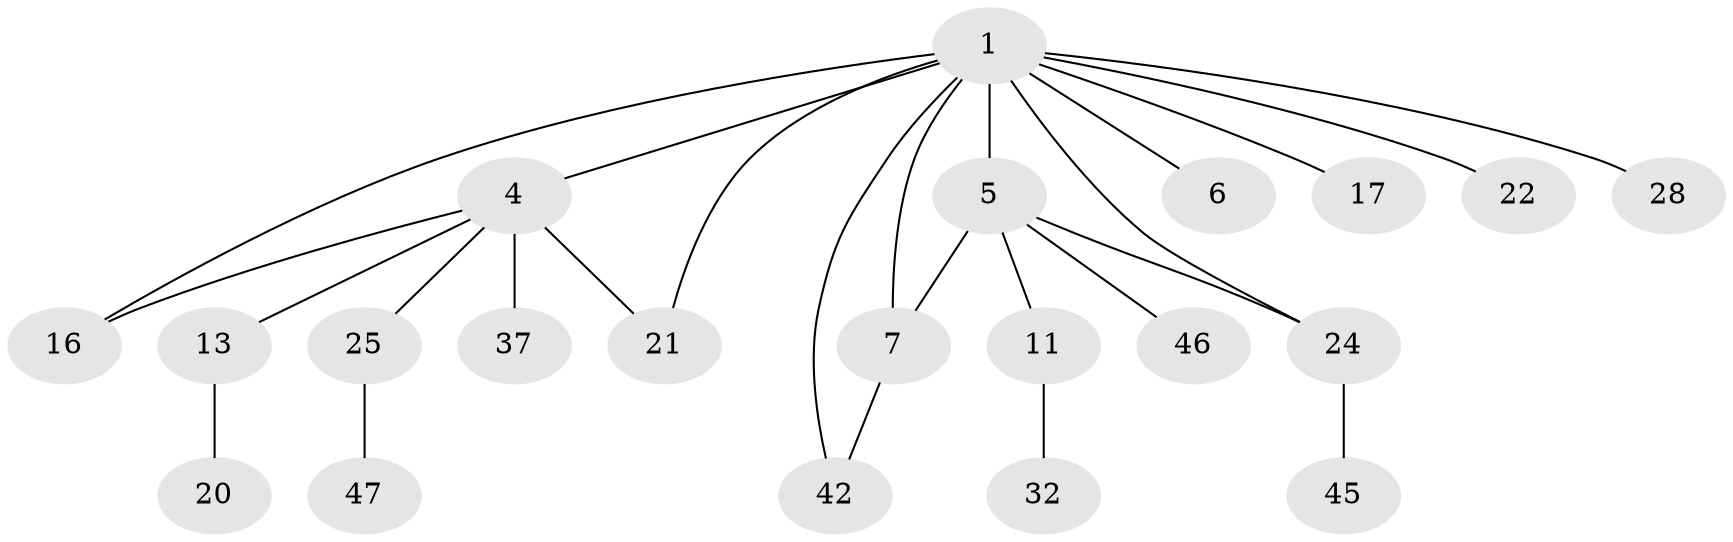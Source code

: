 // original degree distribution, {5: 0.03773584905660377, 6: 0.03773584905660377, 3: 0.1320754716981132, 2: 0.33962264150943394, 4: 0.09433962264150944, 1: 0.3584905660377358}
// Generated by graph-tools (version 1.1) at 2025/16/03/04/25 18:16:49]
// undirected, 21 vertices, 25 edges
graph export_dot {
graph [start="1"]
  node [color=gray90,style=filled];
  1 [super="+2+9+3+30"];
  4 [super="+12+19+49"];
  5 [super="+8"];
  6 [super="+36"];
  7 [super="+26+39"];
  11;
  13;
  16 [super="+33+34"];
  17;
  20 [super="+48+52"];
  21 [super="+29"];
  22 [super="+43"];
  24 [super="+35"];
  25 [super="+40"];
  28;
  32;
  37;
  42 [super="+51"];
  45;
  46;
  47;
  1 -- 6;
  1 -- 4 [weight=2];
  1 -- 5;
  1 -- 21;
  1 -- 28;
  1 -- 16;
  1 -- 24 [weight=2];
  1 -- 22;
  1 -- 7;
  1 -- 17;
  1 -- 42;
  4 -- 13;
  4 -- 21;
  4 -- 16;
  4 -- 37;
  4 -- 25;
  5 -- 7;
  5 -- 24;
  5 -- 11;
  5 -- 46;
  7 -- 42;
  11 -- 32;
  13 -- 20;
  24 -- 45;
  25 -- 47;
}
